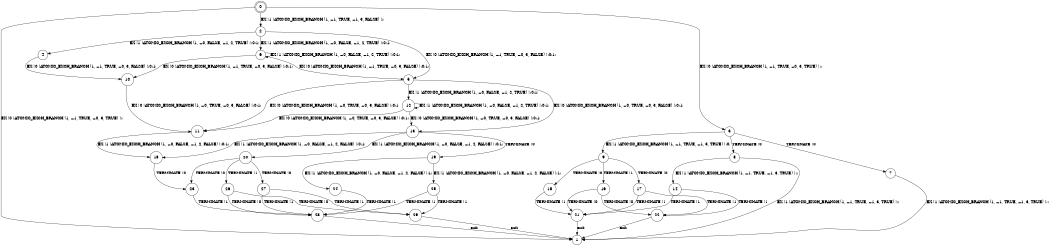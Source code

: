digraph BCG {
size = "7, 10.5";
center = TRUE;
node [shape = circle];
0 [peripheries = 2];
0 -> 1 [label = "EX !0 !ATOMIC_EXCH_BRANCH (1, +1, TRUE, +0, 3, TRUE) !::"];
0 -> 2 [label = "EX !1 !ATOMIC_EXCH_BRANCH (1, +1, TRUE, +1, 3, FALSE) !::"];
0 -> 3 [label = "EX !0 !ATOMIC_EXCH_BRANCH (1, +1, TRUE, +0, 3, TRUE) !::"];
2 -> 4 [label = "EX !1 !ATOMIC_EXCH_BRANCH (1, +0, FALSE, +1, 2, TRUE) !:0:1:"];
2 -> 5 [label = "EX !0 !ATOMIC_EXCH_BRANCH (1, +1, TRUE, +0, 3, FALSE) !:0:1:"];
2 -> 6 [label = "EX !1 !ATOMIC_EXCH_BRANCH (1, +0, FALSE, +1, 2, TRUE) !:0:1:"];
3 -> 7 [label = "TERMINATE !0"];
3 -> 8 [label = "TERMINATE !0"];
3 -> 9 [label = "EX !1 !ATOMIC_EXCH_BRANCH (1, +1, TRUE, +1, 3, TRUE) !:0:"];
4 -> 10 [label = "EX !0 !ATOMIC_EXCH_BRANCH (1, +1, TRUE, +0, 3, FALSE) !:0:1:"];
5 -> 11 [label = "EX !0 !ATOMIC_EXCH_BRANCH (1, +0, TRUE, +0, 3, FALSE) !:0:1:"];
5 -> 12 [label = "EX !1 !ATOMIC_EXCH_BRANCH (1, +0, FALSE, +1, 2, TRUE) !:0:1:"];
5 -> 13 [label = "EX !0 !ATOMIC_EXCH_BRANCH (1, +0, TRUE, +0, 3, FALSE) !:0:1:"];
6 -> 10 [label = "EX !0 !ATOMIC_EXCH_BRANCH (1, +1, TRUE, +0, 3, FALSE) !:0:1:"];
6 -> 5 [label = "EX !0 !ATOMIC_EXCH_BRANCH (1, +1, TRUE, +0, 3, FALSE) !:0:1:"];
6 -> 6 [label = "EX !1 !ATOMIC_EXCH_BRANCH (1, +0, FALSE, +1, 2, TRUE) !:0:1:"];
7 -> 1 [label = "EX !1 !ATOMIC_EXCH_BRANCH (1, +1, TRUE, +1, 3, TRUE) !::"];
8 -> 1 [label = "EX !1 !ATOMIC_EXCH_BRANCH (1, +1, TRUE, +1, 3, TRUE) !::"];
8 -> 14 [label = "EX !1 !ATOMIC_EXCH_BRANCH (1, +1, TRUE, +1, 3, TRUE) !::"];
9 -> 15 [label = "TERMINATE !0"];
9 -> 16 [label = "TERMINATE !1"];
9 -> 17 [label = "TERMINATE !0"];
10 -> 11 [label = "EX !0 !ATOMIC_EXCH_BRANCH (1, +0, TRUE, +0, 3, FALSE) !:0:1:"];
11 -> 18 [label = "EX !1 !ATOMIC_EXCH_BRANCH (1, +0, FALSE, +1, 2, FALSE) !:0:1:"];
12 -> 11 [label = "EX !0 !ATOMIC_EXCH_BRANCH (1, +0, TRUE, +0, 3, FALSE) !:0:1:"];
12 -> 12 [label = "EX !1 !ATOMIC_EXCH_BRANCH (1, +0, FALSE, +1, 2, TRUE) !:0:1:"];
12 -> 13 [label = "EX !0 !ATOMIC_EXCH_BRANCH (1, +0, TRUE, +0, 3, FALSE) !:0:1:"];
13 -> 18 [label = "EX !1 !ATOMIC_EXCH_BRANCH (1, +0, FALSE, +1, 2, FALSE) !:0:1:"];
13 -> 19 [label = "TERMINATE !0"];
13 -> 20 [label = "EX !1 !ATOMIC_EXCH_BRANCH (1, +0, FALSE, +1, 2, FALSE) !:0:1:"];
14 -> 21 [label = "TERMINATE !1"];
14 -> 22 [label = "TERMINATE !1"];
15 -> 21 [label = "TERMINATE !1"];
16 -> 21 [label = "TERMINATE !0"];
16 -> 22 [label = "TERMINATE !0"];
17 -> 21 [label = "TERMINATE !1"];
17 -> 22 [label = "TERMINATE !1"];
18 -> 23 [label = "TERMINATE !0"];
19 -> 24 [label = "EX !1 !ATOMIC_EXCH_BRANCH (1, +0, FALSE, +1, 2, FALSE) !:1:"];
19 -> 25 [label = "EX !1 !ATOMIC_EXCH_BRANCH (1, +0, FALSE, +1, 2, FALSE) !:1:"];
20 -> 23 [label = "TERMINATE !0"];
20 -> 26 [label = "TERMINATE !1"];
20 -> 27 [label = "TERMINATE !0"];
21 -> 1 [label = "exit"];
22 -> 1 [label = "exit"];
23 -> 28 [label = "TERMINATE !1"];
24 -> 28 [label = "TERMINATE !1"];
25 -> 28 [label = "TERMINATE !1"];
25 -> 29 [label = "TERMINATE !1"];
26 -> 28 [label = "TERMINATE !0"];
26 -> 29 [label = "TERMINATE !0"];
27 -> 28 [label = "TERMINATE !1"];
27 -> 29 [label = "TERMINATE !1"];
28 -> 1 [label = "exit"];
29 -> 1 [label = "exit"];
}
